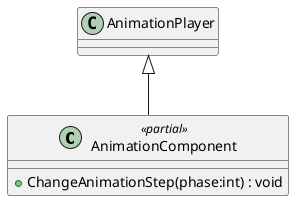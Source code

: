 @startuml
class AnimationComponent <<partial>> {
    + ChangeAnimationStep(phase:int) : void
}
AnimationPlayer <|-- AnimationComponent
@enduml

